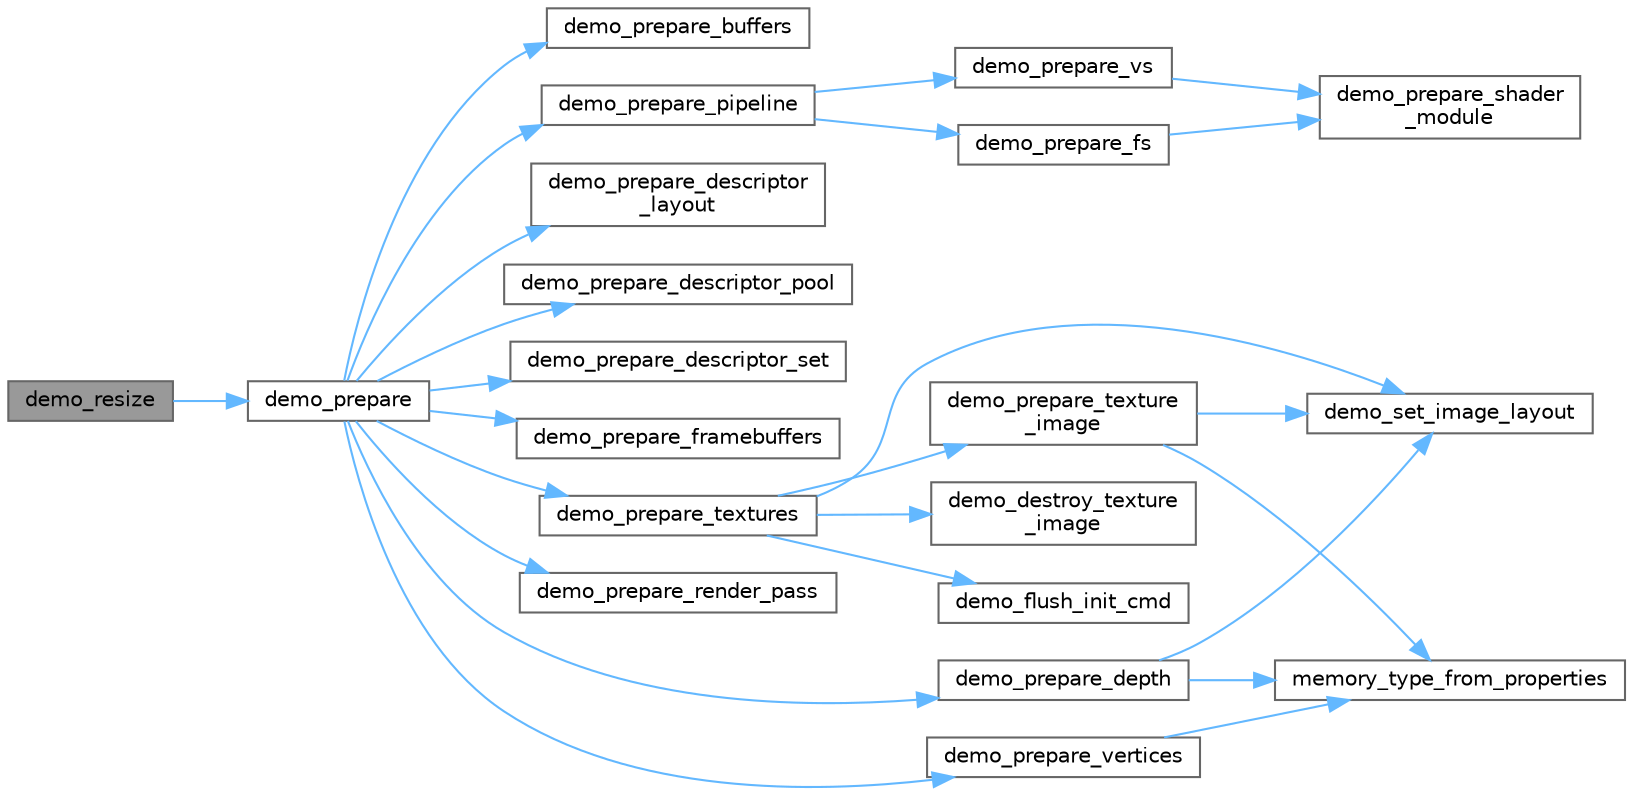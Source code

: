 digraph "demo_resize"
{
 // LATEX_PDF_SIZE
  bgcolor="transparent";
  edge [fontname=Helvetica,fontsize=10,labelfontname=Helvetica,labelfontsize=10];
  node [fontname=Helvetica,fontsize=10,shape=box,height=0.2,width=0.4];
  rankdir="LR";
  Node1 [id="Node000001",label="demo_resize",height=0.2,width=0.4,color="gray40", fillcolor="grey60", style="filled", fontcolor="black",tooltip=" "];
  Node1 -> Node2 [id="edge25_Node000001_Node000002",color="steelblue1",style="solid",tooltip=" "];
  Node2 [id="Node000002",label="demo_prepare",height=0.2,width=0.4,color="grey40", fillcolor="white", style="filled",URL="$triangle-vulkan_8c.html#a0fcfc933d495ab4fcf98493677e3d8da",tooltip=" "];
  Node2 -> Node3 [id="edge26_Node000002_Node000003",color="steelblue1",style="solid",tooltip=" "];
  Node3 [id="Node000003",label="demo_prepare_buffers",height=0.2,width=0.4,color="grey40", fillcolor="white", style="filled",URL="$triangle-vulkan_8c.html#a0c4cc92dc1a3456d6cca76e3187f2010",tooltip=" "];
  Node2 -> Node4 [id="edge27_Node000002_Node000004",color="steelblue1",style="solid",tooltip=" "];
  Node4 [id="Node000004",label="demo_prepare_depth",height=0.2,width=0.4,color="grey40", fillcolor="white", style="filled",URL="$triangle-vulkan_8c.html#a3569c83afeb4ecc4d8d797af29ce89ed",tooltip=" "];
  Node4 -> Node5 [id="edge28_Node000004_Node000005",color="steelblue1",style="solid",tooltip=" "];
  Node5 [id="Node000005",label="demo_set_image_layout",height=0.2,width=0.4,color="grey40", fillcolor="white", style="filled",URL="$triangle-vulkan_8c.html#a78e02f1c21c1ee412b77fe42e0b9f272",tooltip=" "];
  Node4 -> Node6 [id="edge29_Node000004_Node000006",color="steelblue1",style="solid",tooltip=" "];
  Node6 [id="Node000006",label="memory_type_from_properties",height=0.2,width=0.4,color="grey40", fillcolor="white", style="filled",URL="$triangle-vulkan_8c.html#aff6bdb11d121e68bf2e3eecc2945ca3b",tooltip=" "];
  Node2 -> Node7 [id="edge30_Node000002_Node000007",color="steelblue1",style="solid",tooltip=" "];
  Node7 [id="Node000007",label="demo_prepare_descriptor\l_layout",height=0.2,width=0.4,color="grey40", fillcolor="white", style="filled",URL="$triangle-vulkan_8c.html#a36308c10e305d94d63e96fc82be78950",tooltip=" "];
  Node2 -> Node8 [id="edge31_Node000002_Node000008",color="steelblue1",style="solid",tooltip=" "];
  Node8 [id="Node000008",label="demo_prepare_descriptor_pool",height=0.2,width=0.4,color="grey40", fillcolor="white", style="filled",URL="$triangle-vulkan_8c.html#a4ee7f5efc65c5972db015c6be8cda380",tooltip=" "];
  Node2 -> Node9 [id="edge32_Node000002_Node000009",color="steelblue1",style="solid",tooltip=" "];
  Node9 [id="Node000009",label="demo_prepare_descriptor_set",height=0.2,width=0.4,color="grey40", fillcolor="white", style="filled",URL="$triangle-vulkan_8c.html#ac1957f225fabd1755a0064169fa5f6ba",tooltip=" "];
  Node2 -> Node10 [id="edge33_Node000002_Node000010",color="steelblue1",style="solid",tooltip=" "];
  Node10 [id="Node000010",label="demo_prepare_framebuffers",height=0.2,width=0.4,color="grey40", fillcolor="white", style="filled",URL="$triangle-vulkan_8c.html#a3a72610dc44a370494307b568ef3abd6",tooltip=" "];
  Node2 -> Node11 [id="edge34_Node000002_Node000011",color="steelblue1",style="solid",tooltip=" "];
  Node11 [id="Node000011",label="demo_prepare_pipeline",height=0.2,width=0.4,color="grey40", fillcolor="white", style="filled",URL="$triangle-vulkan_8c.html#aa80cd8877b6b5d20217c451b207ca9d9",tooltip=" "];
  Node11 -> Node12 [id="edge35_Node000011_Node000012",color="steelblue1",style="solid",tooltip=" "];
  Node12 [id="Node000012",label="demo_prepare_fs",height=0.2,width=0.4,color="grey40", fillcolor="white", style="filled",URL="$triangle-vulkan_8c.html#ae0fc6781c15fea0ac17e118b7cc0d183",tooltip=" "];
  Node12 -> Node13 [id="edge36_Node000012_Node000013",color="steelblue1",style="solid",tooltip=" "];
  Node13 [id="Node000013",label="demo_prepare_shader\l_module",height=0.2,width=0.4,color="grey40", fillcolor="white", style="filled",URL="$triangle-vulkan_8c.html#ac84b7987a06b675aa5701e61229f7933",tooltip=" "];
  Node11 -> Node14 [id="edge37_Node000011_Node000014",color="steelblue1",style="solid",tooltip=" "];
  Node14 [id="Node000014",label="demo_prepare_vs",height=0.2,width=0.4,color="grey40", fillcolor="white", style="filled",URL="$triangle-vulkan_8c.html#a655ca24aa4632443170f2ff7f0911027",tooltip=" "];
  Node14 -> Node13 [id="edge38_Node000014_Node000013",color="steelblue1",style="solid",tooltip=" "];
  Node2 -> Node15 [id="edge39_Node000002_Node000015",color="steelblue1",style="solid",tooltip=" "];
  Node15 [id="Node000015",label="demo_prepare_render_pass",height=0.2,width=0.4,color="grey40", fillcolor="white", style="filled",URL="$triangle-vulkan_8c.html#a4ac6098487e1fc2305847f666891cdec",tooltip=" "];
  Node2 -> Node16 [id="edge40_Node000002_Node000016",color="steelblue1",style="solid",tooltip=" "];
  Node16 [id="Node000016",label="demo_prepare_textures",height=0.2,width=0.4,color="grey40", fillcolor="white", style="filled",URL="$triangle-vulkan_8c.html#a0316bd7d613330a9963098b02a6396d7",tooltip=" "];
  Node16 -> Node17 [id="edge41_Node000016_Node000017",color="steelblue1",style="solid",tooltip=" "];
  Node17 [id="Node000017",label="demo_destroy_texture\l_image",height=0.2,width=0.4,color="grey40", fillcolor="white", style="filled",URL="$triangle-vulkan_8c.html#a0fa06dc47c11b41c98ad7acd4d9a62a2",tooltip=" "];
  Node16 -> Node18 [id="edge42_Node000016_Node000018",color="steelblue1",style="solid",tooltip=" "];
  Node18 [id="Node000018",label="demo_flush_init_cmd",height=0.2,width=0.4,color="grey40", fillcolor="white", style="filled",URL="$triangle-vulkan_8c.html#a7a35f4639d32b3ac59dd725668a363ba",tooltip=" "];
  Node16 -> Node19 [id="edge43_Node000016_Node000019",color="steelblue1",style="solid",tooltip=" "];
  Node19 [id="Node000019",label="demo_prepare_texture\l_image",height=0.2,width=0.4,color="grey40", fillcolor="white", style="filled",URL="$triangle-vulkan_8c.html#a59f437fe2f984c2b83edefd1c46c235d",tooltip=" "];
  Node19 -> Node5 [id="edge44_Node000019_Node000005",color="steelblue1",style="solid",tooltip=" "];
  Node19 -> Node6 [id="edge45_Node000019_Node000006",color="steelblue1",style="solid",tooltip=" "];
  Node16 -> Node5 [id="edge46_Node000016_Node000005",color="steelblue1",style="solid",tooltip=" "];
  Node2 -> Node20 [id="edge47_Node000002_Node000020",color="steelblue1",style="solid",tooltip=" "];
  Node20 [id="Node000020",label="demo_prepare_vertices",height=0.2,width=0.4,color="grey40", fillcolor="white", style="filled",URL="$triangle-vulkan_8c.html#a2860329aece35c414deb54aa4a24d76a",tooltip=" "];
  Node20 -> Node6 [id="edge48_Node000020_Node000006",color="steelblue1",style="solid",tooltip=" "];
}
